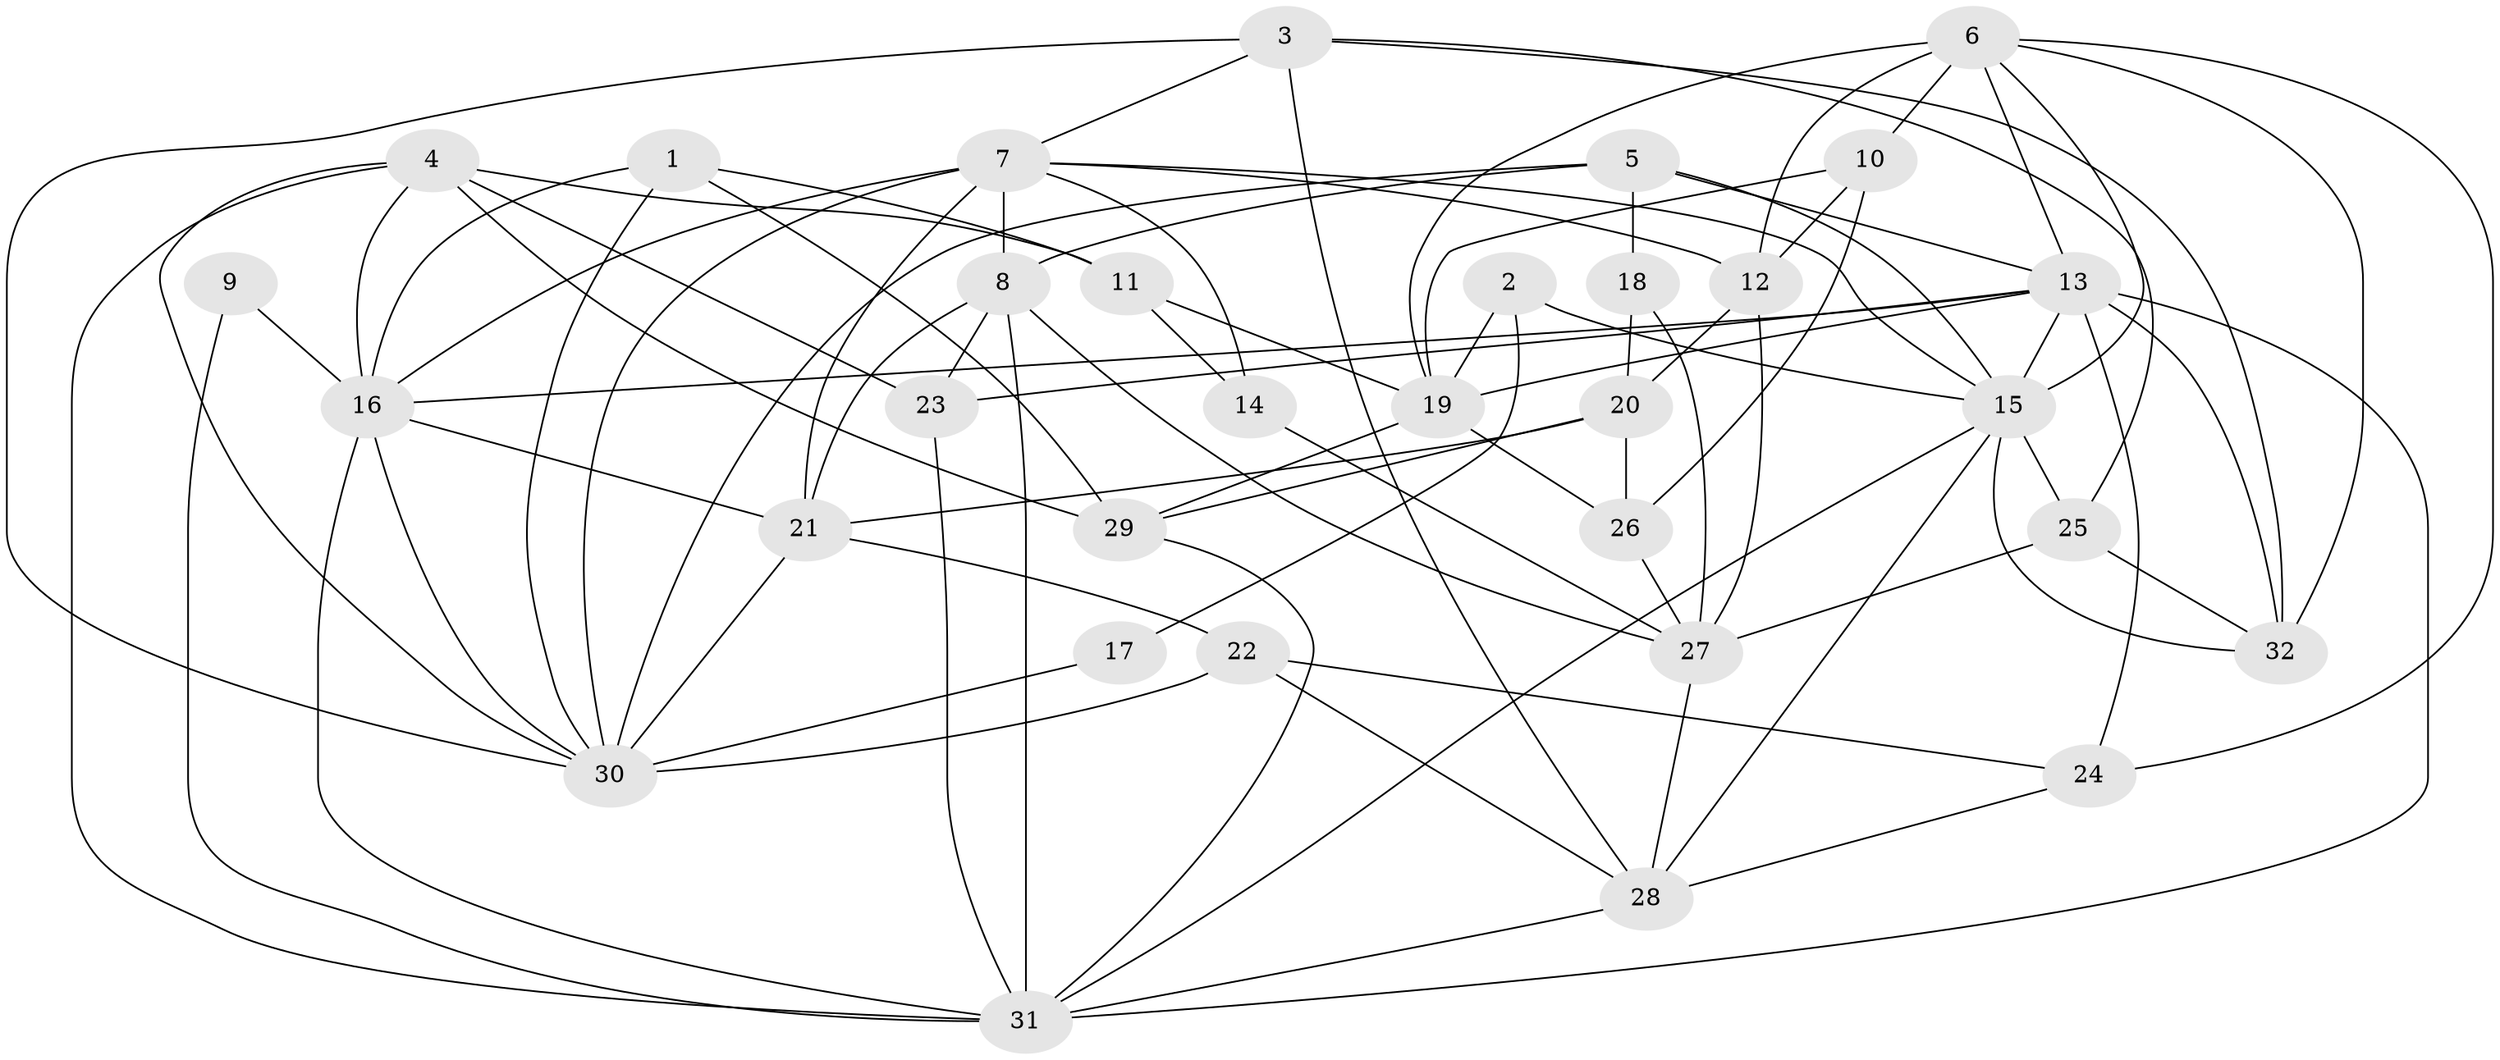 // original degree distribution, {3: 0.2948717948717949, 2: 0.14102564102564102, 4: 0.23076923076923078, 6: 0.1282051282051282, 5: 0.15384615384615385, 8: 0.01282051282051282, 7: 0.038461538461538464}
// Generated by graph-tools (version 1.1) at 2025/37/03/04/25 23:37:05]
// undirected, 32 vertices, 86 edges
graph export_dot {
  node [color=gray90,style=filled];
  1;
  2;
  3;
  4;
  5;
  6;
  7;
  8;
  9;
  10;
  11;
  12;
  13;
  14;
  15;
  16;
  17;
  18;
  19;
  20;
  21;
  22;
  23;
  24;
  25;
  26;
  27;
  28;
  29;
  30;
  31;
  32;
  1 -- 11 [weight=1.0];
  1 -- 16 [weight=1.0];
  1 -- 29 [weight=1.0];
  1 -- 30 [weight=1.0];
  2 -- 15 [weight=1.0];
  2 -- 17 [weight=1.0];
  2 -- 19 [weight=1.0];
  3 -- 7 [weight=1.0];
  3 -- 25 [weight=1.0];
  3 -- 28 [weight=1.0];
  3 -- 30 [weight=1.0];
  3 -- 32 [weight=1.0];
  4 -- 11 [weight=1.0];
  4 -- 16 [weight=1.0];
  4 -- 23 [weight=1.0];
  4 -- 29 [weight=1.0];
  4 -- 30 [weight=1.0];
  4 -- 31 [weight=1.0];
  5 -- 8 [weight=1.0];
  5 -- 13 [weight=1.0];
  5 -- 15 [weight=1.0];
  5 -- 18 [weight=1.0];
  5 -- 30 [weight=1.0];
  6 -- 10 [weight=1.0];
  6 -- 12 [weight=1.0];
  6 -- 13 [weight=2.0];
  6 -- 15 [weight=2.0];
  6 -- 19 [weight=2.0];
  6 -- 24 [weight=1.0];
  6 -- 32 [weight=2.0];
  7 -- 8 [weight=2.0];
  7 -- 12 [weight=1.0];
  7 -- 14 [weight=1.0];
  7 -- 15 [weight=1.0];
  7 -- 16 [weight=1.0];
  7 -- 21 [weight=1.0];
  7 -- 30 [weight=1.0];
  8 -- 21 [weight=1.0];
  8 -- 23 [weight=1.0];
  8 -- 27 [weight=1.0];
  8 -- 31 [weight=2.0];
  9 -- 16 [weight=2.0];
  9 -- 31 [weight=1.0];
  10 -- 12 [weight=1.0];
  10 -- 19 [weight=1.0];
  10 -- 26 [weight=1.0];
  11 -- 14 [weight=1.0];
  11 -- 19 [weight=1.0];
  12 -- 20 [weight=1.0];
  12 -- 27 [weight=2.0];
  13 -- 15 [weight=1.0];
  13 -- 16 [weight=1.0];
  13 -- 19 [weight=1.0];
  13 -- 23 [weight=3.0];
  13 -- 24 [weight=1.0];
  13 -- 31 [weight=1.0];
  13 -- 32 [weight=1.0];
  14 -- 27 [weight=1.0];
  15 -- 25 [weight=1.0];
  15 -- 28 [weight=1.0];
  15 -- 31 [weight=1.0];
  15 -- 32 [weight=1.0];
  16 -- 21 [weight=1.0];
  16 -- 30 [weight=1.0];
  16 -- 31 [weight=2.0];
  17 -- 30 [weight=2.0];
  18 -- 20 [weight=2.0];
  18 -- 27 [weight=1.0];
  19 -- 26 [weight=2.0];
  19 -- 29 [weight=1.0];
  20 -- 21 [weight=1.0];
  20 -- 26 [weight=1.0];
  20 -- 29 [weight=2.0];
  21 -- 22 [weight=1.0];
  21 -- 30 [weight=1.0];
  22 -- 24 [weight=1.0];
  22 -- 28 [weight=2.0];
  22 -- 30 [weight=1.0];
  23 -- 31 [weight=1.0];
  24 -- 28 [weight=1.0];
  25 -- 27 [weight=2.0];
  25 -- 32 [weight=1.0];
  26 -- 27 [weight=1.0];
  27 -- 28 [weight=2.0];
  28 -- 31 [weight=1.0];
  29 -- 31 [weight=1.0];
}
